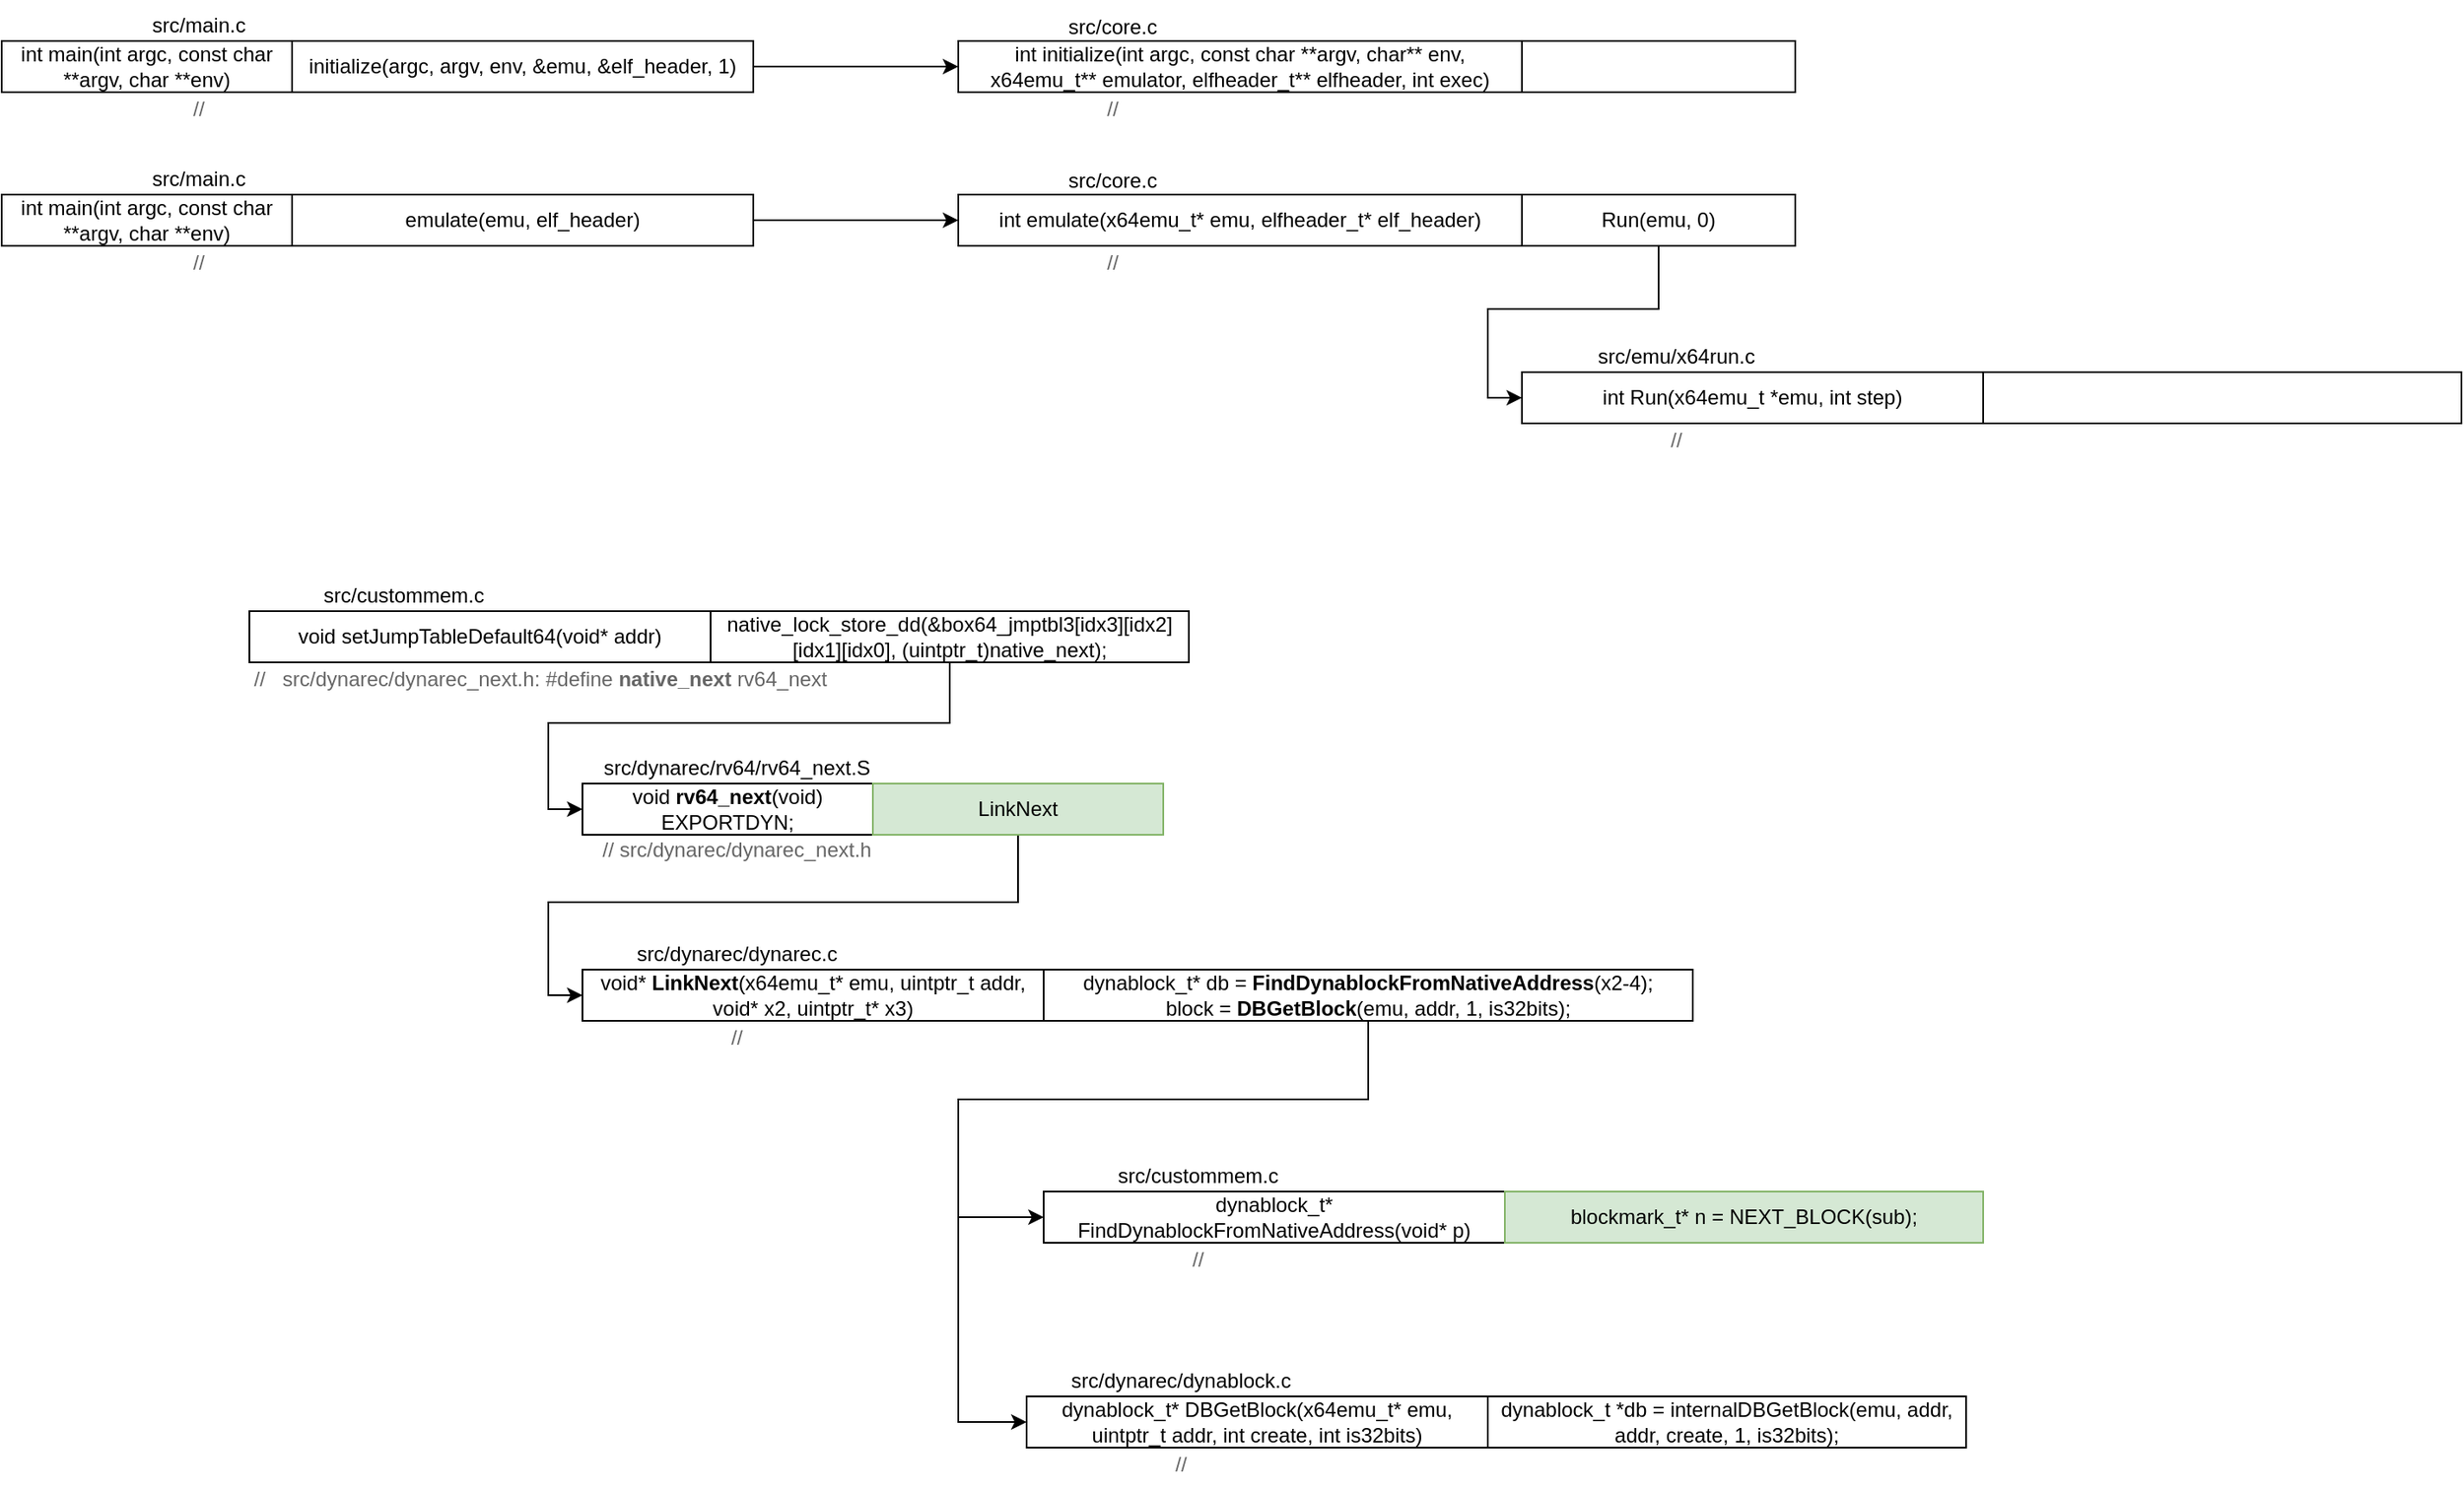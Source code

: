 <mxfile version="24.6.4" type="github">
  <diagram name="第 1 页" id="S_cXRnAjtAU8uWQunCoB">
    <mxGraphModel dx="2419" dy="511" grid="1" gridSize="10" guides="1" tooltips="1" connect="1" arrows="1" fold="1" page="1" pageScale="1" pageWidth="827" pageHeight="1169" math="0" shadow="0">
      <root>
        <mxCell id="0" />
        <mxCell id="1" parent="0" />
        <mxCell id="YZil0p7yVioOztMhCc3v-10" value="int main(int argc, const char **argv, char **env)" style="rounded=0;whiteSpace=wrap;html=1;" parent="1" vertex="1">
          <mxGeometry x="-1590" y="120" width="170" height="30" as="geometry" />
        </mxCell>
        <mxCell id="kstmkINUWU82yg2oxTPM-3" style="edgeStyle=orthogonalEdgeStyle;rounded=0;orthogonalLoop=1;jettySize=auto;html=1;exitX=1;exitY=0.5;exitDx=0;exitDy=0;" parent="1" source="YZil0p7yVioOztMhCc3v-11" target="YZil0p7yVioOztMhCc3v-22" edge="1">
          <mxGeometry relative="1" as="geometry" />
        </mxCell>
        <mxCell id="YZil0p7yVioOztMhCc3v-11" value="initialize(argc, argv, env, &amp;amp;emu, &amp;amp;elf_header, 1)" style="rounded=0;whiteSpace=wrap;html=1;" parent="1" vertex="1">
          <mxGeometry x="-1420" y="120" width="270" height="30" as="geometry" />
        </mxCell>
        <mxCell id="YZil0p7yVioOztMhCc3v-12" value="src/main.c" style="text;html=1;align=center;verticalAlign=middle;resizable=0;points=[];autosize=1;strokeColor=none;fillColor=none;" parent="1" vertex="1">
          <mxGeometry x="-1515" y="96" width="80" height="30" as="geometry" />
        </mxCell>
        <mxCell id="YZil0p7yVioOztMhCc3v-13" value="//" style="text;html=1;align=center;verticalAlign=middle;resizable=0;points=[];autosize=1;strokeColor=none;fillColor=none;fontColor=#666666;" parent="1" vertex="1">
          <mxGeometry x="-1490" y="145" width="30" height="30" as="geometry" />
        </mxCell>
        <mxCell id="YZil0p7yVioOztMhCc3v-18" value="int main(int argc, const char **argv, char **env)" style="rounded=0;whiteSpace=wrap;html=1;" parent="1" vertex="1">
          <mxGeometry x="-1590" y="210" width="170" height="30" as="geometry" />
        </mxCell>
        <mxCell id="YZil0p7yVioOztMhCc3v-30" style="edgeStyle=orthogonalEdgeStyle;rounded=0;orthogonalLoop=1;jettySize=auto;html=1;exitX=1;exitY=0.5;exitDx=0;exitDy=0;entryX=0;entryY=0.5;entryDx=0;entryDy=0;" parent="1" source="YZil0p7yVioOztMhCc3v-19" target="YZil0p7yVioOztMhCc3v-26" edge="1">
          <mxGeometry relative="1" as="geometry" />
        </mxCell>
        <mxCell id="YZil0p7yVioOztMhCc3v-19" value="emulate(emu, elf_header)" style="rounded=0;whiteSpace=wrap;html=1;" parent="1" vertex="1">
          <mxGeometry x="-1420" y="210" width="270" height="30" as="geometry" />
        </mxCell>
        <mxCell id="YZil0p7yVioOztMhCc3v-20" value="src/main.c" style="text;html=1;align=center;verticalAlign=middle;resizable=0;points=[];autosize=1;strokeColor=none;fillColor=none;" parent="1" vertex="1">
          <mxGeometry x="-1515" y="186" width="80" height="30" as="geometry" />
        </mxCell>
        <mxCell id="YZil0p7yVioOztMhCc3v-21" value="//" style="text;html=1;align=center;verticalAlign=middle;resizable=0;points=[];autosize=1;strokeColor=none;fillColor=none;fontColor=#666666;" parent="1" vertex="1">
          <mxGeometry x="-1490" y="235" width="30" height="30" as="geometry" />
        </mxCell>
        <mxCell id="YZil0p7yVioOztMhCc3v-22" value="int initialize(int argc, const char **argv, char** env, x64emu_t** emulator, elfheader_t** elfheader, int exec)" style="rounded=0;whiteSpace=wrap;html=1;" parent="1" vertex="1">
          <mxGeometry x="-1030" y="120" width="330" height="30" as="geometry" />
        </mxCell>
        <mxCell id="YZil0p7yVioOztMhCc3v-23" value="" style="rounded=0;whiteSpace=wrap;html=1;" parent="1" vertex="1">
          <mxGeometry x="-700" y="120" width="160" height="30" as="geometry" />
        </mxCell>
        <mxCell id="YZil0p7yVioOztMhCc3v-24" value="src/core.c" style="text;html=1;align=center;verticalAlign=middle;resizable=0;points=[];autosize=1;strokeColor=none;fillColor=none;" parent="1" vertex="1">
          <mxGeometry x="-980" y="97" width="80" height="30" as="geometry" />
        </mxCell>
        <mxCell id="YZil0p7yVioOztMhCc3v-25" value="//" style="text;html=1;align=center;verticalAlign=middle;resizable=0;points=[];autosize=1;strokeColor=none;fillColor=none;fontColor=#666666;" parent="1" vertex="1">
          <mxGeometry x="-955" y="145" width="30" height="30" as="geometry" />
        </mxCell>
        <mxCell id="YZil0p7yVioOztMhCc3v-26" value="int emulate(x64emu_t* emu, elfheader_t* elf_header)" style="rounded=0;whiteSpace=wrap;html=1;" parent="1" vertex="1">
          <mxGeometry x="-1030" y="210" width="330" height="30" as="geometry" />
        </mxCell>
        <mxCell id="kstmkINUWU82yg2oxTPM-1" style="edgeStyle=orthogonalEdgeStyle;rounded=0;orthogonalLoop=1;jettySize=auto;html=1;exitX=0.5;exitY=1;exitDx=0;exitDy=0;entryX=0;entryY=0.5;entryDx=0;entryDy=0;" parent="1" source="YZil0p7yVioOztMhCc3v-27" target="YZil0p7yVioOztMhCc3v-31" edge="1">
          <mxGeometry relative="1" as="geometry" />
        </mxCell>
        <mxCell id="YZil0p7yVioOztMhCc3v-27" value="Run(emu, 0)" style="rounded=0;whiteSpace=wrap;html=1;" parent="1" vertex="1">
          <mxGeometry x="-700" y="210" width="160" height="30" as="geometry" />
        </mxCell>
        <mxCell id="YZil0p7yVioOztMhCc3v-28" value="src/core.c" style="text;html=1;align=center;verticalAlign=middle;resizable=0;points=[];autosize=1;strokeColor=none;fillColor=none;" parent="1" vertex="1">
          <mxGeometry x="-980" y="187" width="80" height="30" as="geometry" />
        </mxCell>
        <mxCell id="YZil0p7yVioOztMhCc3v-29" value="//" style="text;html=1;align=center;verticalAlign=middle;resizable=0;points=[];autosize=1;strokeColor=none;fillColor=none;fontColor=#666666;" parent="1" vertex="1">
          <mxGeometry x="-955" y="235" width="30" height="30" as="geometry" />
        </mxCell>
        <mxCell id="YZil0p7yVioOztMhCc3v-32" value="" style="rounded=0;whiteSpace=wrap;html=1;" parent="1" vertex="1">
          <mxGeometry x="-430" y="314" width="280" height="30" as="geometry" />
        </mxCell>
        <mxCell id="YZil0p7yVioOztMhCc3v-33" value="src/emu/x64run.c" style="text;html=1;align=center;verticalAlign=middle;resizable=0;points=[];autosize=1;strokeColor=none;fillColor=none;" parent="1" vertex="1">
          <mxGeometry x="-670" y="290" width="120" height="30" as="geometry" />
        </mxCell>
        <mxCell id="YZil0p7yVioOztMhCc3v-34" value="//" style="text;html=1;align=center;verticalAlign=middle;resizable=0;points=[];autosize=1;strokeColor=none;fillColor=none;fontColor=#666666;" parent="1" vertex="1">
          <mxGeometry x="-625" y="339" width="30" height="30" as="geometry" />
        </mxCell>
        <mxCell id="YZil0p7yVioOztMhCc3v-31" value="int Run(x64emu_t *emu, int step)" style="rounded=0;whiteSpace=wrap;html=1;" parent="1" vertex="1">
          <mxGeometry x="-700" y="314" width="270" height="30" as="geometry" />
        </mxCell>
        <mxCell id="n19XVrPwrBasf_fpUqeU-1" value="void* &lt;b&gt;LinkNext&lt;/b&gt;(x64emu_t* emu, uintptr_t addr, void* x2, uintptr_t* x3)" style="rounded=0;whiteSpace=wrap;html=1;" vertex="1" parent="1">
          <mxGeometry x="-1250" y="664" width="270" height="30" as="geometry" />
        </mxCell>
        <mxCell id="n19XVrPwrBasf_fpUqeU-24" style="edgeStyle=orthogonalEdgeStyle;rounded=0;orthogonalLoop=1;jettySize=auto;html=1;exitX=0.5;exitY=1;exitDx=0;exitDy=0;entryX=0;entryY=0.5;entryDx=0;entryDy=0;" edge="1" parent="1" source="n19XVrPwrBasf_fpUqeU-2" target="n19XVrPwrBasf_fpUqeU-15">
          <mxGeometry relative="1" as="geometry">
            <Array as="points">
              <mxPoint x="-790" y="740" />
              <mxPoint x="-1030" y="740" />
              <mxPoint x="-1030" y="809" />
            </Array>
          </mxGeometry>
        </mxCell>
        <mxCell id="n19XVrPwrBasf_fpUqeU-26" style="edgeStyle=orthogonalEdgeStyle;rounded=0;orthogonalLoop=1;jettySize=auto;html=1;entryX=0;entryY=0.5;entryDx=0;entryDy=0;" edge="1" parent="1" source="n19XVrPwrBasf_fpUqeU-2" target="n19XVrPwrBasf_fpUqeU-19">
          <mxGeometry relative="1" as="geometry">
            <Array as="points">
              <mxPoint x="-790" y="740" />
              <mxPoint x="-1030" y="740" />
              <mxPoint x="-1030" y="929" />
            </Array>
          </mxGeometry>
        </mxCell>
        <mxCell id="n19XVrPwrBasf_fpUqeU-2" value="dynablock_t* db = &lt;b&gt;FindDynablockFromNativeAddress&lt;/b&gt;(x2-4);&lt;div&gt;block = &lt;b&gt;DBGetBlock&lt;/b&gt;(emu, addr, 1, is32bits);&lt;br&gt;&lt;/div&gt;" style="rounded=0;whiteSpace=wrap;html=1;" vertex="1" parent="1">
          <mxGeometry x="-980" y="664" width="380" height="30" as="geometry" />
        </mxCell>
        <mxCell id="n19XVrPwrBasf_fpUqeU-3" value="src/dynarec/dynarec.c" style="text;html=1;align=center;verticalAlign=middle;resizable=0;points=[];autosize=1;strokeColor=none;fillColor=none;" vertex="1" parent="1">
          <mxGeometry x="-1230" y="640" width="140" height="30" as="geometry" />
        </mxCell>
        <mxCell id="n19XVrPwrBasf_fpUqeU-4" value="//" style="text;html=1;align=center;verticalAlign=middle;resizable=0;points=[];autosize=1;strokeColor=none;fillColor=none;fontColor=#666666;" vertex="1" parent="1">
          <mxGeometry x="-1175" y="689" width="30" height="30" as="geometry" />
        </mxCell>
        <mxCell id="n19XVrPwrBasf_fpUqeU-5" value="&lt;div&gt;void &lt;b&gt;rv64_next&lt;/b&gt;(void) EXPORTDYN;&lt;/div&gt;" style="rounded=0;whiteSpace=wrap;html=1;" vertex="1" parent="1">
          <mxGeometry x="-1250" y="555" width="170" height="30" as="geometry" />
        </mxCell>
        <mxCell id="n19XVrPwrBasf_fpUqeU-14" style="edgeStyle=orthogonalEdgeStyle;rounded=0;orthogonalLoop=1;jettySize=auto;html=1;entryX=0;entryY=0.5;entryDx=0;entryDy=0;" edge="1" parent="1" source="n19XVrPwrBasf_fpUqeU-6" target="n19XVrPwrBasf_fpUqeU-1">
          <mxGeometry relative="1" as="geometry" />
        </mxCell>
        <mxCell id="n19XVrPwrBasf_fpUqeU-6" value="LinkNext" style="rounded=0;whiteSpace=wrap;html=1;fillColor=#d5e8d4;strokeColor=#82b366;" vertex="1" parent="1">
          <mxGeometry x="-1080" y="555" width="170" height="30" as="geometry" />
        </mxCell>
        <mxCell id="n19XVrPwrBasf_fpUqeU-7" value="src/dynarec/rv64/rv64_next.S" style="text;html=1;align=center;verticalAlign=middle;resizable=0;points=[];autosize=1;strokeColor=none;fillColor=none;" vertex="1" parent="1">
          <mxGeometry x="-1250" y="531" width="180" height="30" as="geometry" />
        </mxCell>
        <mxCell id="n19XVrPwrBasf_fpUqeU-8" value="//&amp;nbsp;src/dynarec/dynarec_next.h" style="text;html=1;align=center;verticalAlign=middle;resizable=0;points=[];autosize=1;strokeColor=none;fillColor=none;fontColor=#666666;" vertex="1" parent="1">
          <mxGeometry x="-1250" y="579" width="180" height="30" as="geometry" />
        </mxCell>
        <mxCell id="n19XVrPwrBasf_fpUqeU-9" value="void setJumpTableDefault64(void* addr)" style="rounded=0;whiteSpace=wrap;html=1;" vertex="1" parent="1">
          <mxGeometry x="-1445" y="454" width="270" height="30" as="geometry" />
        </mxCell>
        <mxCell id="n19XVrPwrBasf_fpUqeU-13" style="edgeStyle=orthogonalEdgeStyle;rounded=0;orthogonalLoop=1;jettySize=auto;html=1;entryX=0;entryY=0.5;entryDx=0;entryDy=0;" edge="1" parent="1" source="n19XVrPwrBasf_fpUqeU-10" target="n19XVrPwrBasf_fpUqeU-5">
          <mxGeometry relative="1" as="geometry" />
        </mxCell>
        <mxCell id="n19XVrPwrBasf_fpUqeU-10" value="native_lock_store_dd(&amp;amp;box64_jmptbl3[idx3][idx2][idx1][idx0], (uintptr_t)native_next);" style="rounded=0;whiteSpace=wrap;html=1;" vertex="1" parent="1">
          <mxGeometry x="-1175" y="454" width="280" height="30" as="geometry" />
        </mxCell>
        <mxCell id="n19XVrPwrBasf_fpUqeU-11" value="src/custommem.c" style="text;html=1;align=center;verticalAlign=middle;resizable=0;points=[];autosize=1;strokeColor=none;fillColor=none;" vertex="1" parent="1">
          <mxGeometry x="-1415" y="430" width="120" height="30" as="geometry" />
        </mxCell>
        <mxCell id="n19XVrPwrBasf_fpUqeU-12" value="//&amp;nbsp; &amp;nbsp;src/dynarec/dynarec_next.h: #define &lt;b&gt;native_next &lt;/b&gt;rv64_next" style="text;html=1;align=center;verticalAlign=middle;resizable=0;points=[];autosize=1;strokeColor=none;fillColor=none;fontColor=#666666;" vertex="1" parent="1">
          <mxGeometry x="-1455" y="479" width="360" height="30" as="geometry" />
        </mxCell>
        <mxCell id="n19XVrPwrBasf_fpUqeU-15" value="dynablock_t* FindDynablockFromNativeAddress(void* p)" style="rounded=0;whiteSpace=wrap;html=1;" vertex="1" parent="1">
          <mxGeometry x="-980" y="794" width="270" height="30" as="geometry" />
        </mxCell>
        <mxCell id="n19XVrPwrBasf_fpUqeU-16" value="blockmark_t* n = NEXT_BLOCK(sub);" style="rounded=0;whiteSpace=wrap;html=1;fillColor=#d5e8d4;strokeColor=#82b366;" vertex="1" parent="1">
          <mxGeometry x="-710" y="794" width="280" height="30" as="geometry" />
        </mxCell>
        <mxCell id="n19XVrPwrBasf_fpUqeU-17" value="src/custommem.c" style="text;html=1;align=center;verticalAlign=middle;resizable=0;points=[];autosize=1;strokeColor=none;fillColor=none;" vertex="1" parent="1">
          <mxGeometry x="-950" y="770" width="120" height="30" as="geometry" />
        </mxCell>
        <mxCell id="n19XVrPwrBasf_fpUqeU-18" value="//" style="text;html=1;align=center;verticalAlign=middle;resizable=0;points=[];autosize=1;strokeColor=none;fillColor=none;fontColor=#666666;" vertex="1" parent="1">
          <mxGeometry x="-905" y="819" width="30" height="30" as="geometry" />
        </mxCell>
        <mxCell id="n19XVrPwrBasf_fpUqeU-19" value="dynablock_t* DBGetBlock(x64emu_t* emu, uintptr_t addr, int create, int is32bits)" style="rounded=0;whiteSpace=wrap;html=1;" vertex="1" parent="1">
          <mxGeometry x="-990" y="914" width="270" height="30" as="geometry" />
        </mxCell>
        <mxCell id="n19XVrPwrBasf_fpUqeU-20" value="dynablock_t *db = internalDBGetBlock(emu, addr, addr, create, 1, is32bits);" style="rounded=0;whiteSpace=wrap;html=1;" vertex="1" parent="1">
          <mxGeometry x="-720" y="914" width="280" height="30" as="geometry" />
        </mxCell>
        <mxCell id="n19XVrPwrBasf_fpUqeU-21" value="src/dynarec/dynablock.c" style="text;html=1;align=center;verticalAlign=middle;resizable=0;points=[];autosize=1;strokeColor=none;fillColor=none;" vertex="1" parent="1">
          <mxGeometry x="-975" y="890" width="150" height="30" as="geometry" />
        </mxCell>
        <mxCell id="n19XVrPwrBasf_fpUqeU-22" value="//" style="text;html=1;align=center;verticalAlign=middle;resizable=0;points=[];autosize=1;strokeColor=none;fillColor=none;fontColor=#666666;" vertex="1" parent="1">
          <mxGeometry x="-915" y="939" width="30" height="30" as="geometry" />
        </mxCell>
      </root>
    </mxGraphModel>
  </diagram>
</mxfile>
